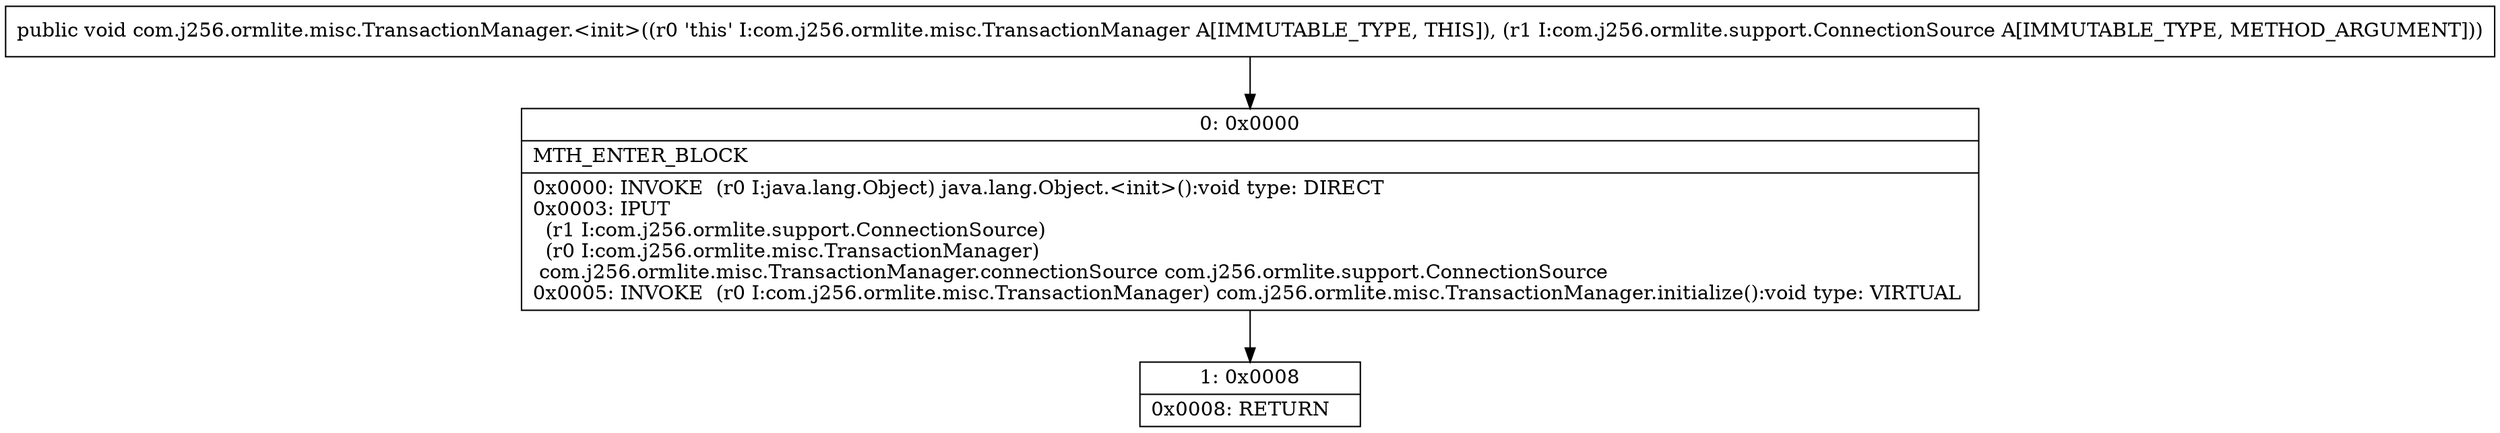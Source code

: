 digraph "CFG forcom.j256.ormlite.misc.TransactionManager.\<init\>(Lcom\/j256\/ormlite\/support\/ConnectionSource;)V" {
Node_0 [shape=record,label="{0\:\ 0x0000|MTH_ENTER_BLOCK\l|0x0000: INVOKE  (r0 I:java.lang.Object) java.lang.Object.\<init\>():void type: DIRECT \l0x0003: IPUT  \l  (r1 I:com.j256.ormlite.support.ConnectionSource)\l  (r0 I:com.j256.ormlite.misc.TransactionManager)\l com.j256.ormlite.misc.TransactionManager.connectionSource com.j256.ormlite.support.ConnectionSource \l0x0005: INVOKE  (r0 I:com.j256.ormlite.misc.TransactionManager) com.j256.ormlite.misc.TransactionManager.initialize():void type: VIRTUAL \l}"];
Node_1 [shape=record,label="{1\:\ 0x0008|0x0008: RETURN   \l}"];
MethodNode[shape=record,label="{public void com.j256.ormlite.misc.TransactionManager.\<init\>((r0 'this' I:com.j256.ormlite.misc.TransactionManager A[IMMUTABLE_TYPE, THIS]), (r1 I:com.j256.ormlite.support.ConnectionSource A[IMMUTABLE_TYPE, METHOD_ARGUMENT])) }"];
MethodNode -> Node_0;
Node_0 -> Node_1;
}


